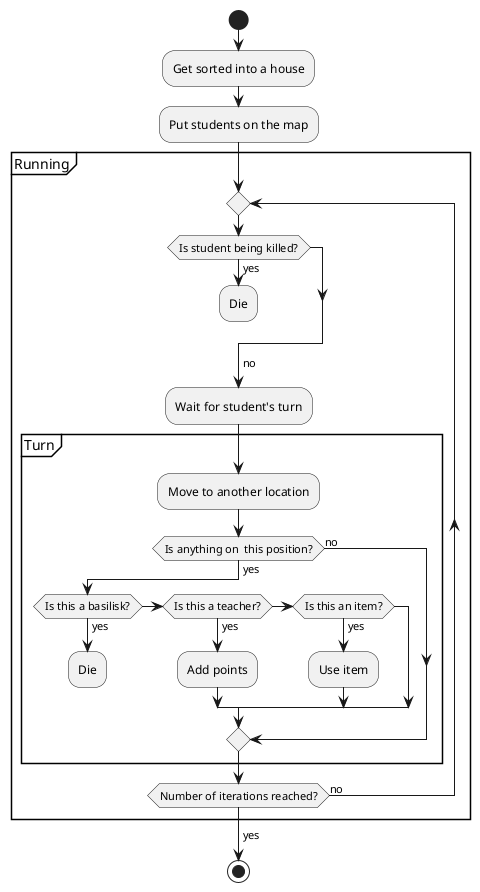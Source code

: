 @startuml
'https://plantuml.com/activity-diagram-beta

start

:Get sorted into a house;
:Put students on the map;

partition Running {
    repeat
        if (Is student being killed?) then (yes)
            :Die;
            kill
        endif
        -> no;
        :Wait for student's turn;
        partition Turn {
            :Move to another location;
            if (Is anything on  this position?) then (yes)
                if (Is this a basilisk?) then (yes)
                    :Die;
                    kill
                elseif (Is this a teacher?) then (yes)
                    :Add points;
                elseif (Is this an item?) then (yes)
                    :Use item;
                endif
            else (no)
            endif
        }
    repeat while (Number of iterations reached?) is (no)
->yes;
}

stop

@enduml
